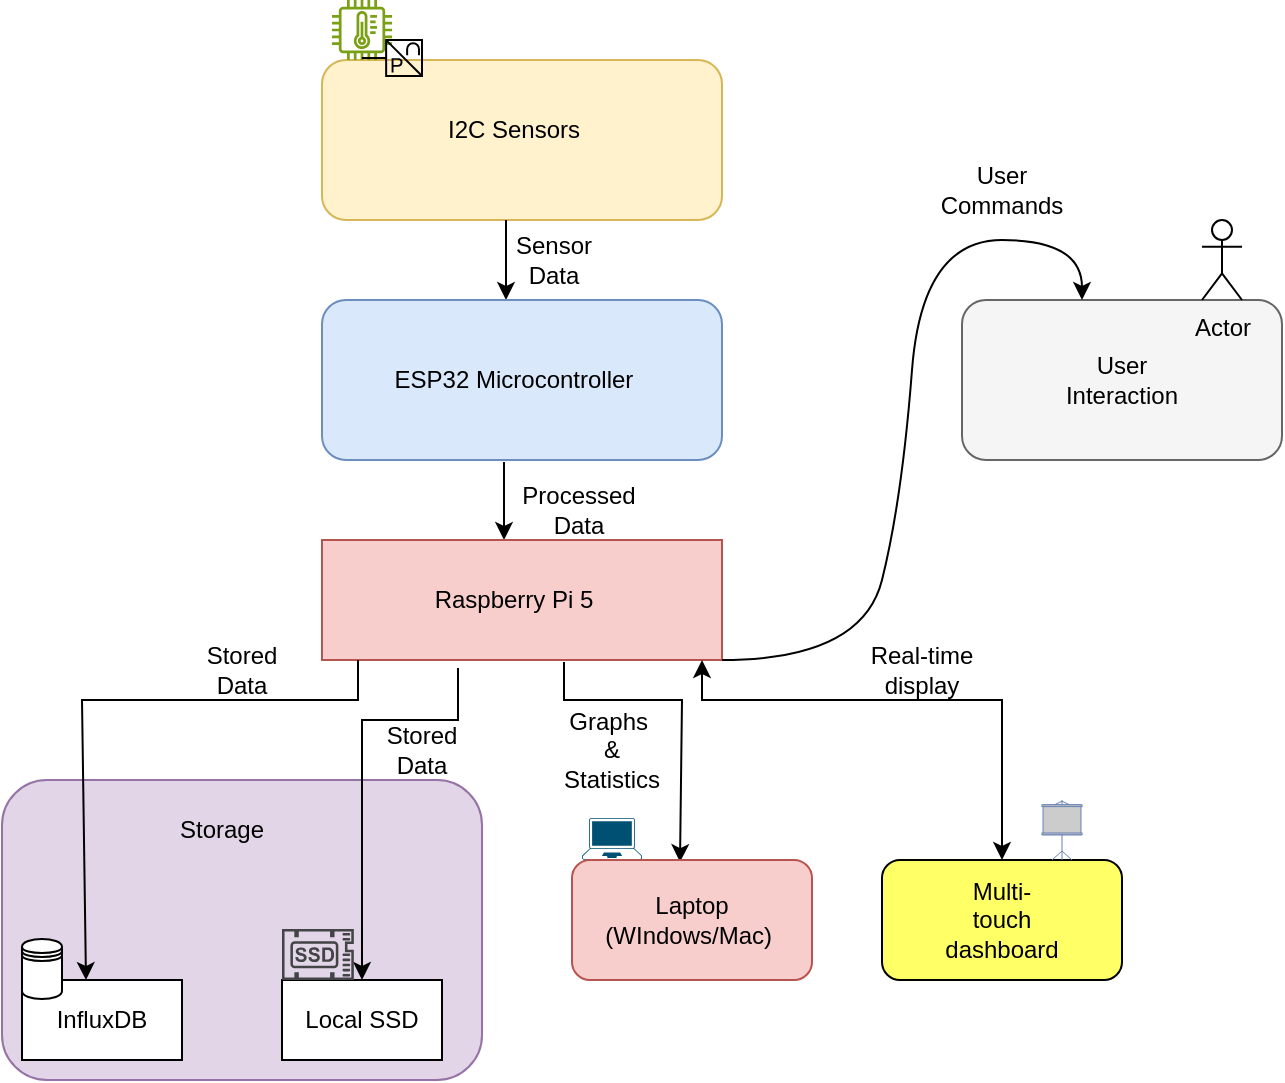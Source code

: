 <mxfile version="26.1.3">
  <diagram name="Page-1" id="_I7uEkAzOgdE-0GnaQGP">
    <mxGraphModel dx="1106" dy="601" grid="1" gridSize="10" guides="1" tooltips="1" connect="1" arrows="1" fold="1" page="1" pageScale="1" pageWidth="850" pageHeight="1100" math="0" shadow="0">
      <root>
        <mxCell id="0" />
        <mxCell id="1" parent="0" />
        <mxCell id="BwwECi_1TPFcPrx5lDiG-1" value="" style="rounded=1;whiteSpace=wrap;html=1;fillColor=#fff2cc;strokeColor=#d6b656;" parent="1" vertex="1">
          <mxGeometry x="240" y="120" width="200" height="80" as="geometry" />
        </mxCell>
        <mxCell id="BwwECi_1TPFcPrx5lDiG-2" value="I2C Sensors" style="text;html=1;align=center;verticalAlign=middle;whiteSpace=wrap;rounded=0;" parent="1" vertex="1">
          <mxGeometry x="255.92" y="140" width="160" height="30" as="geometry" />
        </mxCell>
        <mxCell id="BwwECi_1TPFcPrx5lDiG-3" value="" style="endArrow=classic;html=1;rounded=0;exitX=0.46;exitY=1;exitDx=0;exitDy=0;exitPerimeter=0;" parent="1" source="BwwECi_1TPFcPrx5lDiG-1" edge="1">
          <mxGeometry width="50" height="50" relative="1" as="geometry">
            <mxPoint x="360" y="230" as="sourcePoint" />
            <mxPoint x="332" y="240" as="targetPoint" />
          </mxGeometry>
        </mxCell>
        <mxCell id="BwwECi_1TPFcPrx5lDiG-5" value="" style="rounded=1;whiteSpace=wrap;html=1;fillColor=#dae8fc;strokeColor=#6c8ebf;" parent="1" vertex="1">
          <mxGeometry x="240" y="240" width="200" height="80" as="geometry" />
        </mxCell>
        <mxCell id="BwwECi_1TPFcPrx5lDiG-6" value="ESP32 Microcontroller" style="text;html=1;align=center;verticalAlign=middle;whiteSpace=wrap;rounded=0;" parent="1" vertex="1">
          <mxGeometry x="265.92" y="255" width="140" height="50" as="geometry" />
        </mxCell>
        <mxCell id="BwwECi_1TPFcPrx5lDiG-7" value="" style="endArrow=classic;html=1;rounded=0;exitX=0.455;exitY=1.013;exitDx=0;exitDy=0;exitPerimeter=0;" parent="1" source="BwwECi_1TPFcPrx5lDiG-5" edge="1">
          <mxGeometry width="50" height="50" relative="1" as="geometry">
            <mxPoint x="340" y="400" as="sourcePoint" />
            <mxPoint x="331" y="360" as="targetPoint" />
          </mxGeometry>
        </mxCell>
        <mxCell id="BwwECi_1TPFcPrx5lDiG-8" value="" style="rounded=0;whiteSpace=wrap;html=1;fillColor=#f8cecc;strokeColor=#b85450;" parent="1" vertex="1">
          <mxGeometry x="240" y="360" width="200" height="60" as="geometry" />
        </mxCell>
        <mxCell id="BwwECi_1TPFcPrx5lDiG-9" value="Raspberry Pi 5" style="text;html=1;align=center;verticalAlign=middle;whiteSpace=wrap;rounded=0;" parent="1" vertex="1">
          <mxGeometry x="285.92" y="375" width="100" height="30" as="geometry" />
        </mxCell>
        <mxCell id="BwwECi_1TPFcPrx5lDiG-11" value="" style="rounded=1;whiteSpace=wrap;html=1;fillColor=#e1d5e7;strokeColor=#9673a6;" parent="1" vertex="1">
          <mxGeometry x="80" y="480" width="240" height="150" as="geometry" />
        </mxCell>
        <mxCell id="BwwECi_1TPFcPrx5lDiG-12" value="" style="rounded=0;whiteSpace=wrap;html=1;" parent="1" vertex="1">
          <mxGeometry x="90" y="580" width="80" height="40" as="geometry" />
        </mxCell>
        <mxCell id="BwwECi_1TPFcPrx5lDiG-13" value="" style="rounded=0;whiteSpace=wrap;html=1;" parent="1" vertex="1">
          <mxGeometry x="220" y="580" width="80" height="40" as="geometry" />
        </mxCell>
        <mxCell id="BwwECi_1TPFcPrx5lDiG-14" value="InfluxDB" style="text;html=1;align=center;verticalAlign=middle;whiteSpace=wrap;rounded=0;" parent="1" vertex="1">
          <mxGeometry x="100" y="585" width="60" height="30" as="geometry" />
        </mxCell>
        <mxCell id="BwwECi_1TPFcPrx5lDiG-15" value="Local SSD" style="text;html=1;align=center;verticalAlign=middle;whiteSpace=wrap;rounded=0;" parent="1" vertex="1">
          <mxGeometry x="230" y="585" width="60" height="30" as="geometry" />
        </mxCell>
        <mxCell id="BwwECi_1TPFcPrx5lDiG-18" value="" style="endArrow=classic;html=1;rounded=0;entryX=0.4;entryY=0;entryDx=0;entryDy=0;entryPerimeter=0;" parent="1" target="BwwECi_1TPFcPrx5lDiG-12" edge="1">
          <mxGeometry width="50" height="50" relative="1" as="geometry">
            <mxPoint x="258" y="420" as="sourcePoint" />
            <mxPoint x="120" y="460" as="targetPoint" />
            <Array as="points">
              <mxPoint x="258" y="440" />
              <mxPoint x="120" y="440" />
            </Array>
          </mxGeometry>
        </mxCell>
        <mxCell id="BwwECi_1TPFcPrx5lDiG-19" value="Stored Data" style="text;html=1;align=center;verticalAlign=middle;whiteSpace=wrap;rounded=0;" parent="1" vertex="1">
          <mxGeometry x="170" y="410" width="60" height="30" as="geometry" />
        </mxCell>
        <mxCell id="BwwECi_1TPFcPrx5lDiG-21" value="Stored Data" style="text;html=1;align=center;verticalAlign=middle;whiteSpace=wrap;rounded=0;" parent="1" vertex="1">
          <mxGeometry x="260" y="450" width="60" height="30" as="geometry" />
        </mxCell>
        <mxCell id="BwwECi_1TPFcPrx5lDiG-22" value="" style="endArrow=classic;html=1;rounded=0;exitX=0.09;exitY=1.067;exitDx=0;exitDy=0;exitPerimeter=0;entryX=0.5;entryY=0;entryDx=0;entryDy=0;" parent="1" target="BwwECi_1TPFcPrx5lDiG-13" edge="1">
          <mxGeometry width="50" height="50" relative="1" as="geometry">
            <mxPoint x="308" y="424" as="sourcePoint" />
            <mxPoint x="172" y="580" as="targetPoint" />
            <Array as="points">
              <mxPoint x="308" y="450" />
              <mxPoint x="260" y="450" />
            </Array>
          </mxGeometry>
        </mxCell>
        <mxCell id="BwwECi_1TPFcPrx5lDiG-25" value="" style="rounded=1;whiteSpace=wrap;html=1;fillColor=#FFFF66;" parent="1" vertex="1">
          <mxGeometry x="520" y="520" width="120" height="60" as="geometry" />
        </mxCell>
        <mxCell id="BwwECi_1TPFcPrx5lDiG-26" value="Multi-touch dashboard" style="text;html=1;align=center;verticalAlign=middle;whiteSpace=wrap;rounded=0;" parent="1" vertex="1">
          <mxGeometry x="550" y="535" width="60" height="30" as="geometry" />
        </mxCell>
        <mxCell id="BwwECi_1TPFcPrx5lDiG-27" value="" style="endArrow=classic;html=1;rounded=0;exitX=0.605;exitY=1.017;exitDx=0;exitDy=0;exitPerimeter=0;entryX=0.45;entryY=0.017;entryDx=0;entryDy=0;entryPerimeter=0;" parent="1" source="BwwECi_1TPFcPrx5lDiG-8" edge="1">
          <mxGeometry width="50" height="50" relative="1" as="geometry">
            <mxPoint x="370" y="450" as="sourcePoint" />
            <mxPoint x="419" y="521.02" as="targetPoint" />
            <Array as="points">
              <mxPoint x="361" y="440" />
              <mxPoint x="420" y="440" />
            </Array>
          </mxGeometry>
        </mxCell>
        <mxCell id="BwwECi_1TPFcPrx5lDiG-29" value="Real-time display" style="text;html=1;align=center;verticalAlign=middle;whiteSpace=wrap;rounded=0;" parent="1" vertex="1">
          <mxGeometry x="510" y="410" width="60" height="30" as="geometry" />
        </mxCell>
        <mxCell id="BwwECi_1TPFcPrx5lDiG-30" value="Graphs&amp;nbsp;&lt;div&gt;&amp;amp;&lt;/div&gt;&lt;div&gt;Statistics&lt;/div&gt;" style="text;html=1;align=center;verticalAlign=middle;whiteSpace=wrap;rounded=0;" parent="1" vertex="1">
          <mxGeometry x="370" y="455" width="30" height="20" as="geometry" />
        </mxCell>
        <mxCell id="BwwECi_1TPFcPrx5lDiG-32" value="Storage" style="text;html=1;align=center;verticalAlign=middle;whiteSpace=wrap;rounded=0;" parent="1" vertex="1">
          <mxGeometry x="160" y="490" width="60" height="30" as="geometry" />
        </mxCell>
        <mxCell id="BwwECi_1TPFcPrx5lDiG-33" value="" style="sketch=0;pointerEvents=1;shadow=0;dashed=0;html=1;strokeColor=none;fillColor=#434445;aspect=fixed;labelPosition=center;verticalLabelPosition=bottom;verticalAlign=top;align=center;outlineConnect=0;shape=mxgraph.vvd.ssd;" parent="1" vertex="1">
          <mxGeometry x="220" y="554.5" width="35.92" height="25.5" as="geometry" />
        </mxCell>
        <mxCell id="BwwECi_1TPFcPrx5lDiG-34" value="" style="shape=datastore;whiteSpace=wrap;html=1;" parent="1" vertex="1">
          <mxGeometry x="90" y="559.5" width="20" height="30" as="geometry" />
        </mxCell>
        <mxCell id="BwwECi_1TPFcPrx5lDiG-36" value="" style="points=[[0.13,0.02,0],[0.5,0,0],[0.87,0.02,0],[0.885,0.4,0],[0.985,0.985,0],[0.5,1,0],[0.015,0.985,0],[0.115,0.4,0]];verticalLabelPosition=bottom;sketch=0;html=1;verticalAlign=top;aspect=fixed;align=center;pointerEvents=1;shape=mxgraph.cisco19.laptop;fillColor=#005073;strokeColor=none;" parent="1" vertex="1">
          <mxGeometry x="370" y="499" width="30" height="21" as="geometry" />
        </mxCell>
        <mxCell id="BwwECi_1TPFcPrx5lDiG-37" value="" style="rounded=1;whiteSpace=wrap;html=1;fillColor=#f8cecc;strokeColor=#b85450;" parent="1" vertex="1">
          <mxGeometry x="365" y="520" width="120" height="60" as="geometry" />
        </mxCell>
        <mxCell id="BwwECi_1TPFcPrx5lDiG-38" value="Laptop (WIndows/Mac)&amp;nbsp;" style="text;html=1;align=center;verticalAlign=middle;whiteSpace=wrap;rounded=0;" parent="1" vertex="1">
          <mxGeometry x="395" y="535" width="60" height="30" as="geometry" />
        </mxCell>
        <mxCell id="BwwECi_1TPFcPrx5lDiG-42" value="" style="fontColor=#0066CC;verticalAlign=top;verticalLabelPosition=bottom;labelPosition=center;align=center;html=1;outlineConnect=0;fillColor=#CCCCCC;strokeColor=#6881B3;gradientColor=none;gradientDirection=north;strokeWidth=2;shape=mxgraph.networks.video_projector_screen;" parent="1" vertex="1">
          <mxGeometry x="600" y="490" width="20" height="30" as="geometry" />
        </mxCell>
        <mxCell id="BwwECi_1TPFcPrx5lDiG-43" value="" style="rounded=1;whiteSpace=wrap;html=1;fillColor=#f5f5f5;fontColor=#333333;strokeColor=#666666;" parent="1" vertex="1">
          <mxGeometry x="560" y="240" width="160" height="80" as="geometry" />
        </mxCell>
        <mxCell id="BwwECi_1TPFcPrx5lDiG-44" value="User Interaction" style="text;html=1;align=center;verticalAlign=middle;whiteSpace=wrap;rounded=0;" parent="1" vertex="1">
          <mxGeometry x="610" y="265" width="60" height="30" as="geometry" />
        </mxCell>
        <mxCell id="BwwECi_1TPFcPrx5lDiG-45" value="Actor" style="shape=umlActor;verticalLabelPosition=bottom;verticalAlign=top;html=1;outlineConnect=0;" parent="1" vertex="1">
          <mxGeometry x="680" y="200" width="20" height="40" as="geometry" />
        </mxCell>
        <mxCell id="BwwECi_1TPFcPrx5lDiG-46" value="" style="curved=1;endArrow=classic;html=1;rounded=0;exitX=1;exitY=1;exitDx=0;exitDy=0;entryX=0.375;entryY=0;entryDx=0;entryDy=0;entryPerimeter=0;" parent="1" source="BwwECi_1TPFcPrx5lDiG-8" target="BwwECi_1TPFcPrx5lDiG-43" edge="1">
          <mxGeometry width="50" height="50" relative="1" as="geometry">
            <mxPoint x="530" y="390" as="sourcePoint" />
            <mxPoint x="550" y="190" as="targetPoint" />
            <Array as="points">
              <mxPoint x="510" y="420" />
              <mxPoint x="530" y="340" />
              <mxPoint x="540" y="210" />
              <mxPoint x="620" y="210" />
            </Array>
          </mxGeometry>
        </mxCell>
        <mxCell id="BwwECi_1TPFcPrx5lDiG-47" value="User Commands" style="text;html=1;align=center;verticalAlign=middle;whiteSpace=wrap;rounded=0;" parent="1" vertex="1">
          <mxGeometry x="550" y="170" width="60" height="30" as="geometry" />
        </mxCell>
        <mxCell id="BwwECi_1TPFcPrx5lDiG-49" value="" style="sketch=0;outlineConnect=0;fontColor=#232F3E;gradientColor=none;fillColor=#7AA116;strokeColor=none;dashed=0;verticalLabelPosition=bottom;verticalAlign=top;align=center;html=1;fontSize=12;fontStyle=0;aspect=fixed;pointerEvents=1;shape=mxgraph.aws4.iot_thing_temperature_sensor;" parent="1" vertex="1">
          <mxGeometry x="245" y="90" width="30" height="30" as="geometry" />
        </mxCell>
        <mxCell id="BwwECi_1TPFcPrx5lDiG-50" value="" style="verticalLabelPosition=bottom;aspect=fixed;html=1;verticalAlign=top;fillColor=strokeColor;align=center;outlineConnect=0;shape=mxgraph.fluid_power.x11770;points=[[0,0.5,0]]" parent="1" vertex="1">
          <mxGeometry x="259.93" y="110.06" width="30.07" height="17.96" as="geometry" />
        </mxCell>
        <mxCell id="BwwECi_1TPFcPrx5lDiG-51" value="Sensor Data" style="text;html=1;align=center;verticalAlign=middle;whiteSpace=wrap;rounded=0;" parent="1" vertex="1">
          <mxGeometry x="325.92" y="205" width="60" height="30" as="geometry" />
        </mxCell>
        <mxCell id="BwwECi_1TPFcPrx5lDiG-52" value="Processed Data" style="text;html=1;align=center;verticalAlign=middle;whiteSpace=wrap;rounded=0;" parent="1" vertex="1">
          <mxGeometry x="330.92" y="330" width="75" height="30" as="geometry" />
        </mxCell>
        <mxCell id="-YOW0ayj7KMNFAMAeEhP-2" value="" style="endArrow=classic;startArrow=classic;html=1;rounded=0;" edge="1" parent="1">
          <mxGeometry width="50" height="50" relative="1" as="geometry">
            <mxPoint x="580" y="520" as="sourcePoint" />
            <mxPoint x="430" y="420" as="targetPoint" />
            <Array as="points">
              <mxPoint x="580" y="440" />
              <mxPoint x="430" y="440" />
            </Array>
          </mxGeometry>
        </mxCell>
      </root>
    </mxGraphModel>
  </diagram>
</mxfile>
